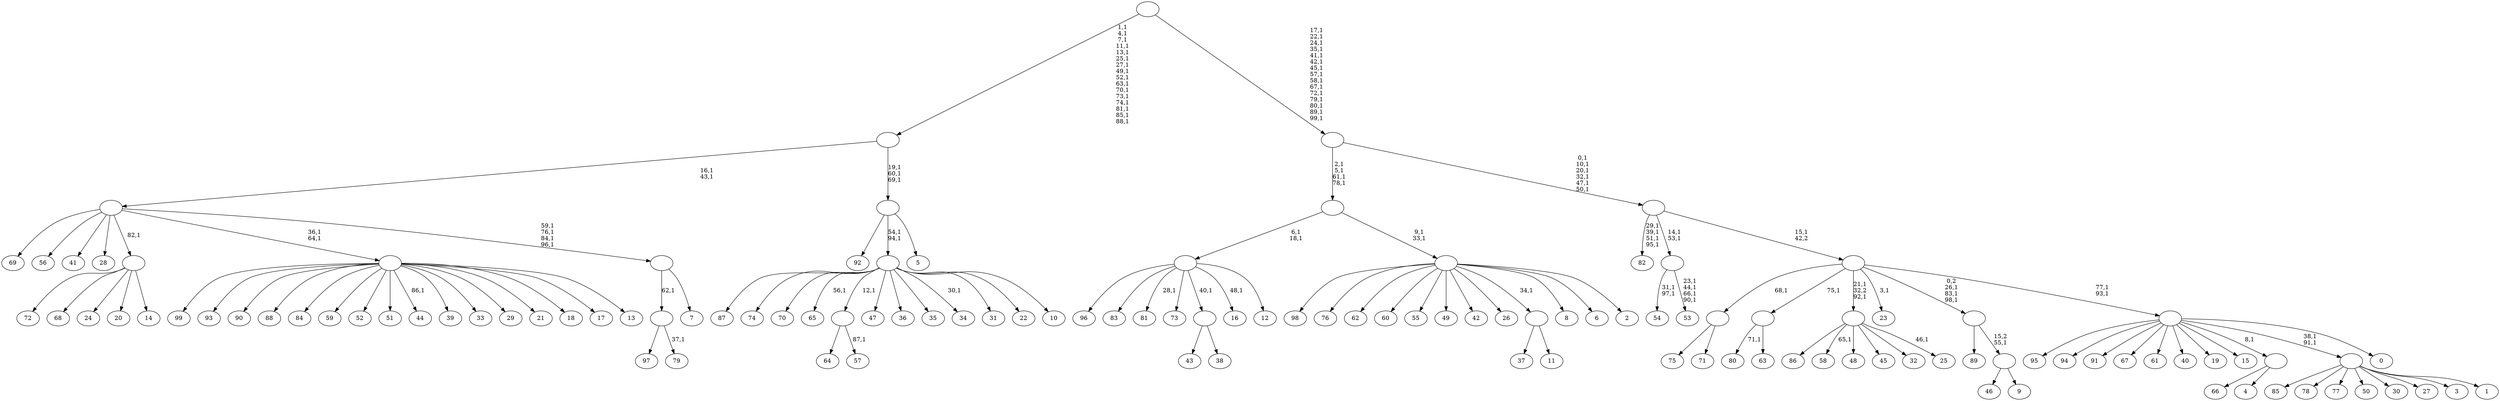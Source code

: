 digraph T {
	200 [label="99"]
	199 [label="98"]
	198 [label="97"]
	197 [label="96"]
	196 [label="95"]
	195 [label="94"]
	194 [label="93"]
	193 [label="92"]
	192 [label="91"]
	191 [label="90"]
	190 [label="89"]
	189 [label="88"]
	188 [label="87"]
	187 [label="86"]
	186 [label="85"]
	185 [label="84"]
	184 [label="83"]
	183 [label="82"]
	178 [label="81"]
	176 [label="80"]
	174 [label="79"]
	172 [label=""]
	171 [label="78"]
	170 [label="77"]
	169 [label="76"]
	168 [label="75"]
	167 [label="74"]
	166 [label="73"]
	165 [label="72"]
	164 [label="71"]
	163 [label=""]
	162 [label="70"]
	161 [label="69"]
	160 [label="68"]
	159 [label="67"]
	158 [label="66"]
	157 [label="65"]
	155 [label="64"]
	154 [label="63"]
	153 [label=""]
	152 [label="62"]
	151 [label="61"]
	150 [label="60"]
	149 [label="59"]
	148 [label="58"]
	146 [label="57"]
	144 [label=""]
	143 [label="56"]
	142 [label="55"]
	141 [label="54"]
	138 [label="53"]
	133 [label=""]
	131 [label="52"]
	130 [label="51"]
	129 [label="50"]
	128 [label="49"]
	127 [label="48"]
	126 [label="47"]
	125 [label="46"]
	124 [label="45"]
	123 [label="44"]
	121 [label="43"]
	120 [label="42"]
	119 [label="41"]
	118 [label="40"]
	117 [label="39"]
	116 [label="38"]
	115 [label=""]
	114 [label="37"]
	113 [label="36"]
	112 [label="35"]
	111 [label="34"]
	109 [label="33"]
	108 [label="32"]
	107 [label="31"]
	106 [label="30"]
	105 [label="29"]
	104 [label="28"]
	103 [label="27"]
	102 [label="26"]
	101 [label="25"]
	99 [label=""]
	97 [label="24"]
	96 [label="23"]
	94 [label="22"]
	93 [label="21"]
	92 [label="20"]
	91 [label="19"]
	90 [label="18"]
	89 [label="17"]
	88 [label="16"]
	86 [label="15"]
	85 [label="14"]
	84 [label=""]
	83 [label="13"]
	82 [label=""]
	80 [label="12"]
	79 [label=""]
	77 [label="11"]
	76 [label=""]
	75 [label="10"]
	74 [label=""]
	72 [label="9"]
	71 [label=""]
	70 [label=""]
	67 [label="8"]
	66 [label="7"]
	65 [label=""]
	61 [label=""]
	59 [label="6"]
	58 [label="5"]
	57 [label=""]
	54 [label=""]
	38 [label="4"]
	37 [label=""]
	36 [label="3"]
	35 [label="2"]
	34 [label=""]
	32 [label=""]
	28 [label="1"]
	27 [label=""]
	25 [label="0"]
	24 [label=""]
	22 [label=""]
	21 [label=""]
	15 [label=""]
	0 [label=""]
	172 -> 174 [label="37,1"]
	172 -> 198 [label=""]
	163 -> 168 [label=""]
	163 -> 164 [label=""]
	153 -> 176 [label="71,1"]
	153 -> 154 [label=""]
	144 -> 146 [label="87,1"]
	144 -> 155 [label=""]
	133 -> 138 [label="23,1\n44,1\n66,1\n90,1"]
	133 -> 141 [label="31,1\n97,1"]
	115 -> 121 [label=""]
	115 -> 116 [label=""]
	99 -> 101 [label="46,1"]
	99 -> 148 [label="65,1"]
	99 -> 187 [label=""]
	99 -> 127 [label=""]
	99 -> 124 [label=""]
	99 -> 108 [label=""]
	84 -> 165 [label=""]
	84 -> 160 [label=""]
	84 -> 97 [label=""]
	84 -> 92 [label=""]
	84 -> 85 [label=""]
	82 -> 123 [label="86,1"]
	82 -> 200 [label=""]
	82 -> 194 [label=""]
	82 -> 191 [label=""]
	82 -> 189 [label=""]
	82 -> 185 [label=""]
	82 -> 149 [label=""]
	82 -> 131 [label=""]
	82 -> 130 [label=""]
	82 -> 117 [label=""]
	82 -> 109 [label=""]
	82 -> 105 [label=""]
	82 -> 93 [label=""]
	82 -> 90 [label=""]
	82 -> 89 [label=""]
	82 -> 83 [label=""]
	79 -> 88 [label="48,1"]
	79 -> 178 [label="28,1"]
	79 -> 197 [label=""]
	79 -> 184 [label=""]
	79 -> 166 [label=""]
	79 -> 115 [label="40,1"]
	79 -> 80 [label=""]
	76 -> 114 [label=""]
	76 -> 77 [label=""]
	74 -> 111 [label="30,1"]
	74 -> 157 [label="56,1"]
	74 -> 188 [label=""]
	74 -> 167 [label=""]
	74 -> 162 [label=""]
	74 -> 144 [label="12,1"]
	74 -> 126 [label=""]
	74 -> 113 [label=""]
	74 -> 112 [label=""]
	74 -> 107 [label=""]
	74 -> 94 [label=""]
	74 -> 75 [label=""]
	71 -> 125 [label=""]
	71 -> 72 [label=""]
	70 -> 190 [label=""]
	70 -> 71 [label="15,2\n55,1"]
	65 -> 172 [label="62,1"]
	65 -> 66 [label=""]
	61 -> 65 [label="59,1\n76,1\n84,1\n96,1"]
	61 -> 82 [label="36,1\n64,1"]
	61 -> 161 [label=""]
	61 -> 143 [label=""]
	61 -> 119 [label=""]
	61 -> 104 [label=""]
	61 -> 84 [label="82,1"]
	57 -> 74 [label="54,1\n94,1"]
	57 -> 193 [label=""]
	57 -> 58 [label=""]
	54 -> 57 [label="19,1\n60,1\n69,1"]
	54 -> 61 [label="16,1\n43,1"]
	37 -> 158 [label=""]
	37 -> 38 [label=""]
	34 -> 199 [label=""]
	34 -> 169 [label=""]
	34 -> 152 [label=""]
	34 -> 150 [label=""]
	34 -> 142 [label=""]
	34 -> 128 [label=""]
	34 -> 120 [label=""]
	34 -> 102 [label=""]
	34 -> 76 [label="34,1"]
	34 -> 67 [label=""]
	34 -> 59 [label=""]
	34 -> 35 [label=""]
	32 -> 34 [label="9,1\n33,1"]
	32 -> 79 [label="6,1\n18,1"]
	27 -> 186 [label=""]
	27 -> 171 [label=""]
	27 -> 170 [label=""]
	27 -> 129 [label=""]
	27 -> 106 [label=""]
	27 -> 103 [label=""]
	27 -> 36 [label=""]
	27 -> 28 [label=""]
	24 -> 27 [label="38,1\n91,1"]
	24 -> 196 [label=""]
	24 -> 195 [label=""]
	24 -> 192 [label=""]
	24 -> 159 [label=""]
	24 -> 151 [label=""]
	24 -> 118 [label=""]
	24 -> 91 [label=""]
	24 -> 86 [label=""]
	24 -> 37 [label="8,1"]
	24 -> 25 [label=""]
	22 -> 24 [label="77,1\n93,1"]
	22 -> 70 [label="0,2\n26,1\n83,1\n98,1"]
	22 -> 96 [label="3,1"]
	22 -> 99 [label="21,1\n32,2\n92,1"]
	22 -> 163 [label="68,1"]
	22 -> 153 [label="75,1"]
	21 -> 133 [label="14,1\n53,1"]
	21 -> 183 [label="29,1\n39,1\n51,1\n95,1"]
	21 -> 22 [label="15,1\n42,2"]
	15 -> 21 [label="0,1\n10,1\n20,1\n32,1\n47,1\n50,1"]
	15 -> 32 [label="2,1\n5,1\n61,1\n78,1"]
	0 -> 15 [label="17,1\n22,1\n24,1\n35,1\n41,1\n42,1\n45,1\n57,1\n58,1\n67,1\n72,1\n79,1\n80,1\n89,1\n99,1"]
	0 -> 54 [label="1,1\n4,1\n7,1\n11,1\n13,1\n25,1\n27,1\n49,1\n52,1\n63,1\n70,1\n73,1\n74,1\n81,1\n85,1\n88,1"]
}
